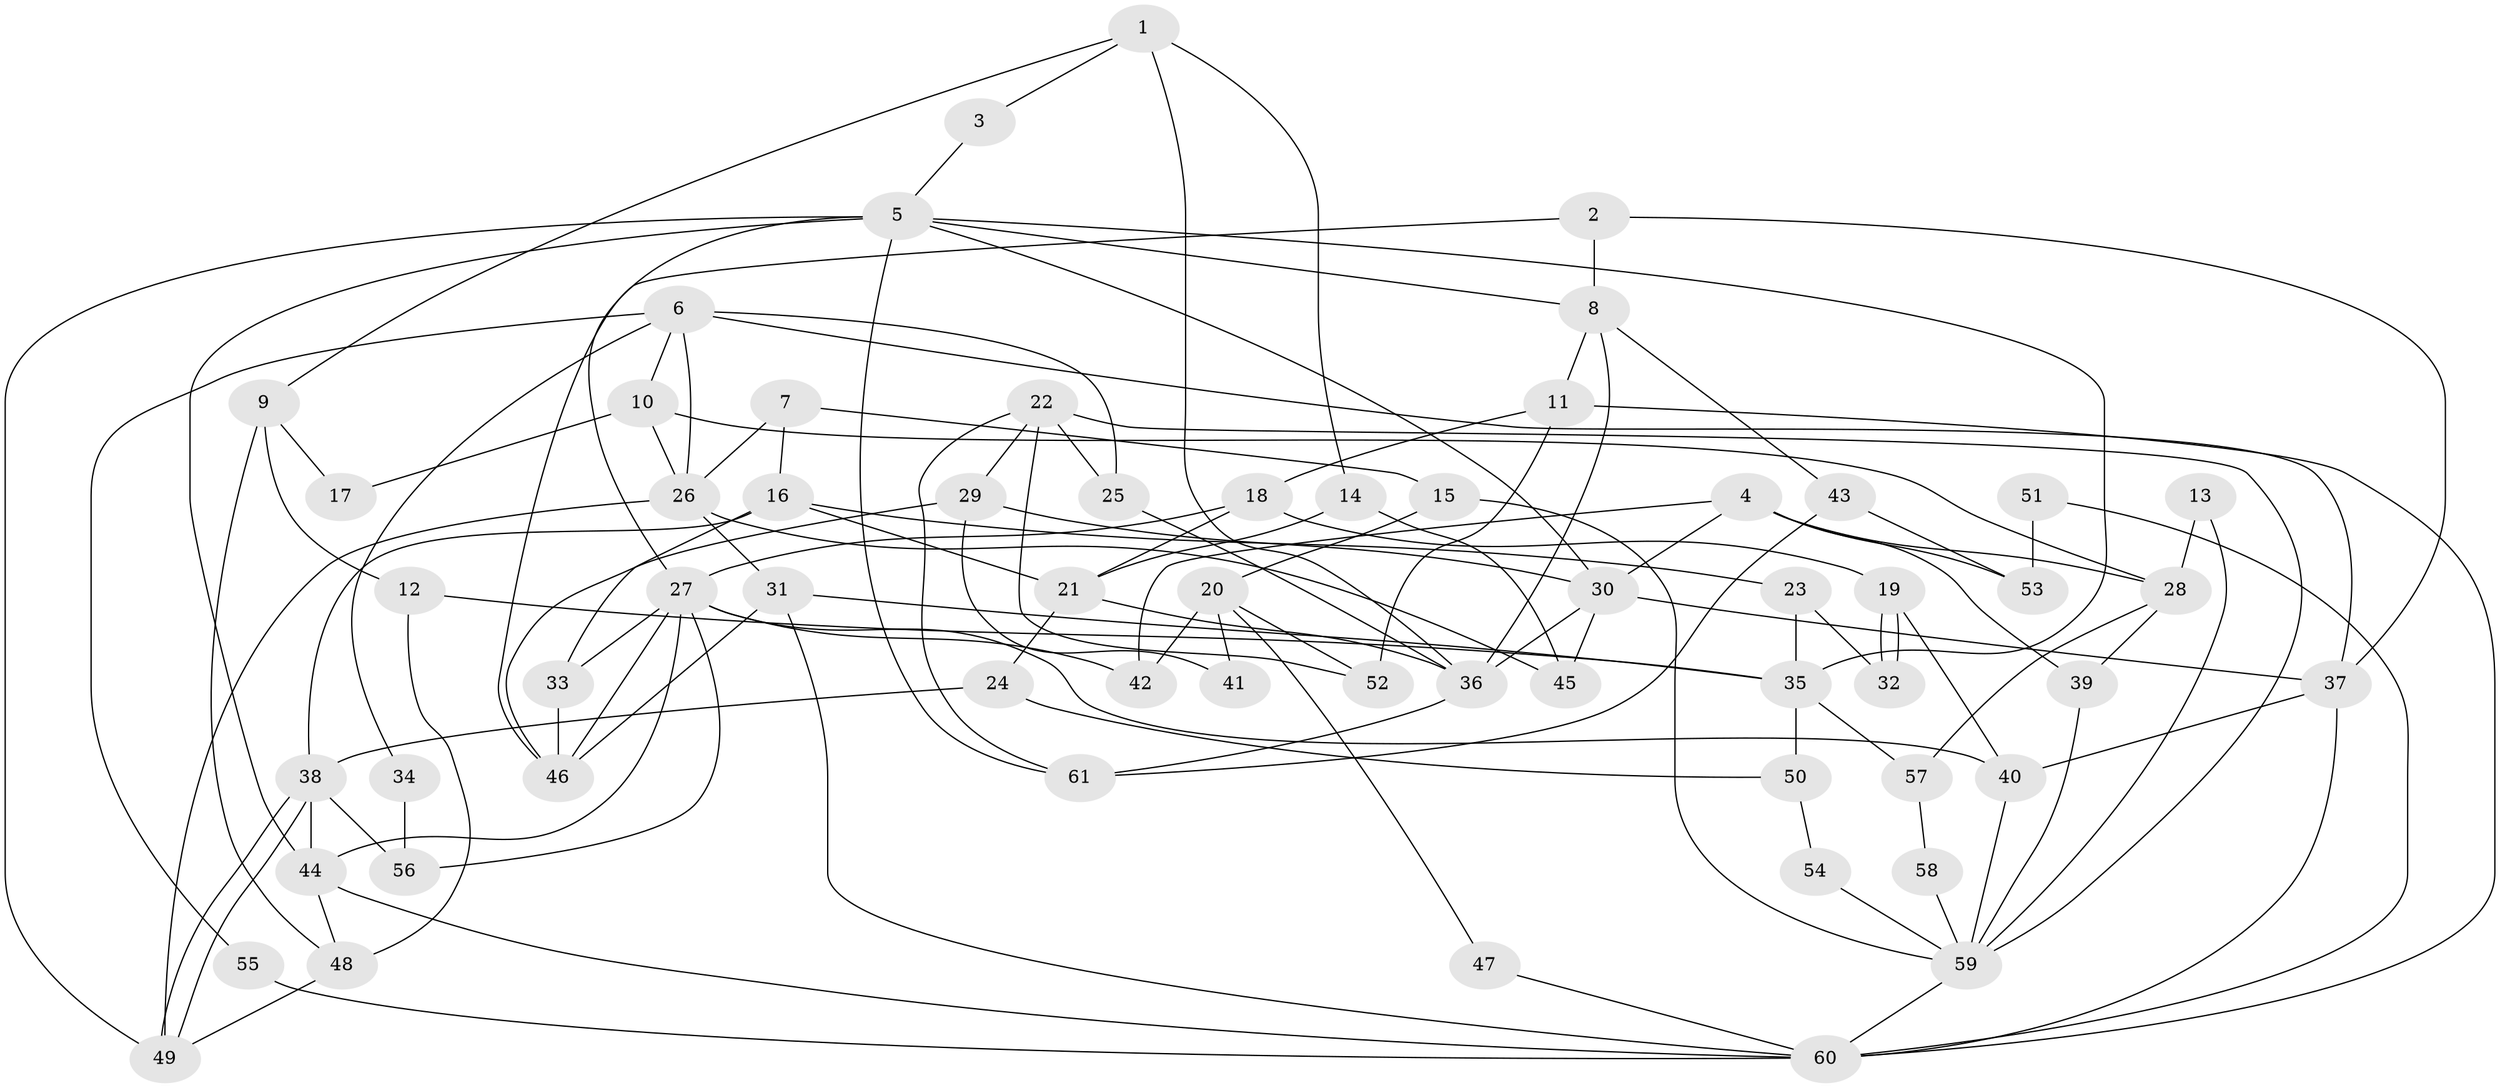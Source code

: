 // Generated by graph-tools (version 1.1) at 2025/36/03/09/25 02:36:01]
// undirected, 61 vertices, 122 edges
graph export_dot {
graph [start="1"]
  node [color=gray90,style=filled];
  1;
  2;
  3;
  4;
  5;
  6;
  7;
  8;
  9;
  10;
  11;
  12;
  13;
  14;
  15;
  16;
  17;
  18;
  19;
  20;
  21;
  22;
  23;
  24;
  25;
  26;
  27;
  28;
  29;
  30;
  31;
  32;
  33;
  34;
  35;
  36;
  37;
  38;
  39;
  40;
  41;
  42;
  43;
  44;
  45;
  46;
  47;
  48;
  49;
  50;
  51;
  52;
  53;
  54;
  55;
  56;
  57;
  58;
  59;
  60;
  61;
  1 -- 14;
  1 -- 36;
  1 -- 3;
  1 -- 9;
  2 -- 8;
  2 -- 37;
  2 -- 46;
  3 -- 5;
  4 -- 42;
  4 -- 28;
  4 -- 30;
  4 -- 39;
  4 -- 53;
  5 -- 44;
  5 -- 61;
  5 -- 8;
  5 -- 27;
  5 -- 30;
  5 -- 35;
  5 -- 49;
  6 -- 26;
  6 -- 37;
  6 -- 10;
  6 -- 25;
  6 -- 34;
  6 -- 55;
  7 -- 26;
  7 -- 16;
  7 -- 15;
  8 -- 36;
  8 -- 11;
  8 -- 43;
  9 -- 48;
  9 -- 12;
  9 -- 17;
  10 -- 26;
  10 -- 17;
  10 -- 28;
  11 -- 18;
  11 -- 52;
  11 -- 60;
  12 -- 35;
  12 -- 48;
  13 -- 59;
  13 -- 28;
  14 -- 45;
  14 -- 21;
  15 -- 59;
  15 -- 20;
  16 -- 38;
  16 -- 33;
  16 -- 21;
  16 -- 23;
  18 -- 19;
  18 -- 27;
  18 -- 21;
  19 -- 40;
  19 -- 32;
  19 -- 32;
  20 -- 52;
  20 -- 41;
  20 -- 42;
  20 -- 47;
  21 -- 24;
  21 -- 36;
  22 -- 29;
  22 -- 25;
  22 -- 52;
  22 -- 59;
  22 -- 61;
  23 -- 35;
  23 -- 32;
  24 -- 38;
  24 -- 50;
  25 -- 36;
  26 -- 31;
  26 -- 49;
  26 -- 45;
  27 -- 44;
  27 -- 33;
  27 -- 40;
  27 -- 42;
  27 -- 46;
  27 -- 56;
  28 -- 39;
  28 -- 57;
  29 -- 30;
  29 -- 46;
  29 -- 41;
  30 -- 36;
  30 -- 37;
  30 -- 45;
  31 -- 46;
  31 -- 60;
  31 -- 35;
  33 -- 46;
  34 -- 56;
  35 -- 50;
  35 -- 57;
  36 -- 61;
  37 -- 60;
  37 -- 40;
  38 -- 44;
  38 -- 49;
  38 -- 49;
  38 -- 56;
  39 -- 59;
  40 -- 59;
  43 -- 61;
  43 -- 53;
  44 -- 48;
  44 -- 60;
  47 -- 60;
  48 -- 49;
  50 -- 54;
  51 -- 60;
  51 -- 53;
  54 -- 59;
  55 -- 60;
  57 -- 58;
  58 -- 59;
  59 -- 60;
}
